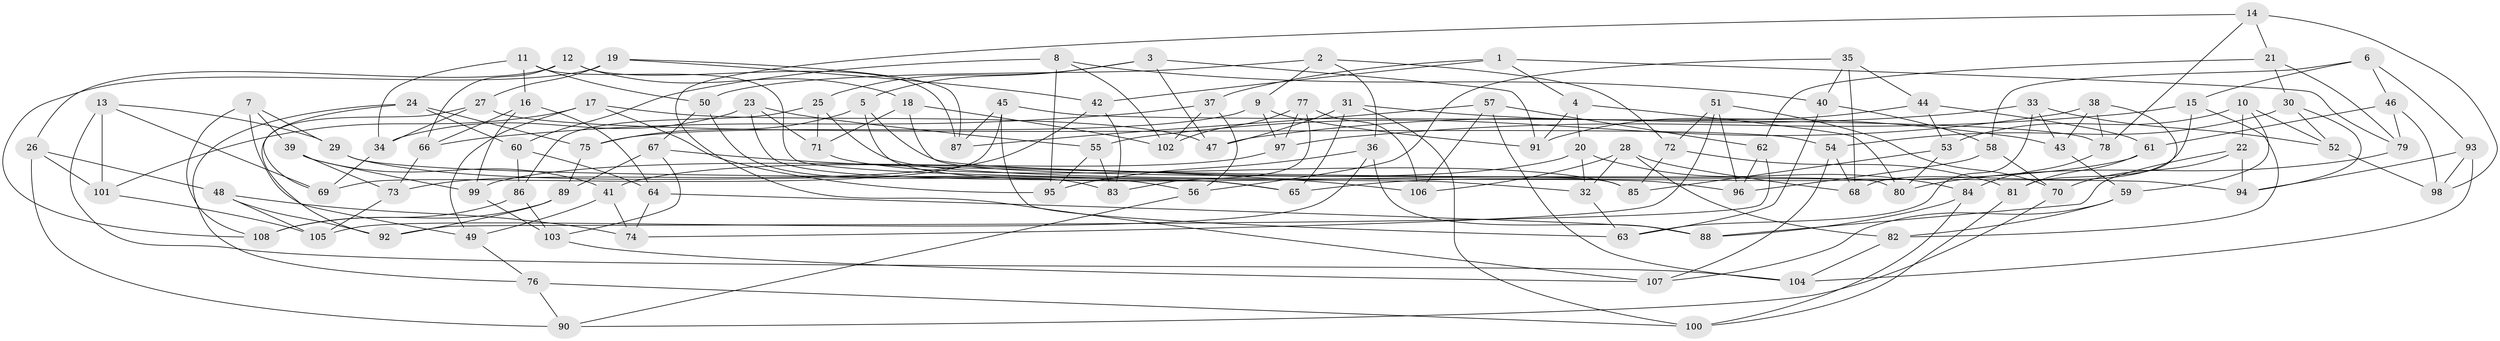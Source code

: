 // Generated by graph-tools (version 1.1) at 2025/11/02/27/25 16:11:47]
// undirected, 108 vertices, 216 edges
graph export_dot {
graph [start="1"]
  node [color=gray90,style=filled];
  1;
  2;
  3;
  4;
  5;
  6;
  7;
  8;
  9;
  10;
  11;
  12;
  13;
  14;
  15;
  16;
  17;
  18;
  19;
  20;
  21;
  22;
  23;
  24;
  25;
  26;
  27;
  28;
  29;
  30;
  31;
  32;
  33;
  34;
  35;
  36;
  37;
  38;
  39;
  40;
  41;
  42;
  43;
  44;
  45;
  46;
  47;
  48;
  49;
  50;
  51;
  52;
  53;
  54;
  55;
  56;
  57;
  58;
  59;
  60;
  61;
  62;
  63;
  64;
  65;
  66;
  67;
  68;
  69;
  70;
  71;
  72;
  73;
  74;
  75;
  76;
  77;
  78;
  79;
  80;
  81;
  82;
  83;
  84;
  85;
  86;
  87;
  88;
  89;
  90;
  91;
  92;
  93;
  94;
  95;
  96;
  97;
  98;
  99;
  100;
  101;
  102;
  103;
  104;
  105;
  106;
  107;
  108;
  1 -- 79;
  1 -- 4;
  1 -- 42;
  1 -- 37;
  2 -- 9;
  2 -- 50;
  2 -- 72;
  2 -- 36;
  3 -- 5;
  3 -- 91;
  3 -- 25;
  3 -- 47;
  4 -- 91;
  4 -- 20;
  4 -- 80;
  5 -- 94;
  5 -- 75;
  5 -- 85;
  6 -- 93;
  6 -- 15;
  6 -- 58;
  6 -- 46;
  7 -- 39;
  7 -- 29;
  7 -- 108;
  7 -- 49;
  8 -- 102;
  8 -- 60;
  8 -- 40;
  8 -- 95;
  9 -- 97;
  9 -- 91;
  9 -- 75;
  10 -- 22;
  10 -- 59;
  10 -- 53;
  10 -- 52;
  11 -- 32;
  11 -- 16;
  11 -- 34;
  11 -- 50;
  12 -- 87;
  12 -- 18;
  12 -- 66;
  12 -- 26;
  13 -- 29;
  13 -- 69;
  13 -- 104;
  13 -- 101;
  14 -- 21;
  14 -- 107;
  14 -- 78;
  14 -- 98;
  15 -- 97;
  15 -- 82;
  15 -- 68;
  16 -- 64;
  16 -- 99;
  16 -- 66;
  17 -- 101;
  17 -- 49;
  17 -- 47;
  17 -- 95;
  18 -- 71;
  18 -- 80;
  18 -- 102;
  19 -- 108;
  19 -- 27;
  19 -- 42;
  19 -- 87;
  20 -- 41;
  20 -- 84;
  20 -- 32;
  21 -- 79;
  21 -- 30;
  21 -- 62;
  22 -- 70;
  22 -- 94;
  22 -- 88;
  23 -- 65;
  23 -- 34;
  23 -- 55;
  23 -- 71;
  24 -- 76;
  24 -- 69;
  24 -- 75;
  24 -- 60;
  25 -- 86;
  25 -- 96;
  25 -- 71;
  26 -- 90;
  26 -- 48;
  26 -- 101;
  27 -- 34;
  27 -- 54;
  27 -- 92;
  28 -- 68;
  28 -- 106;
  28 -- 32;
  28 -- 82;
  29 -- 56;
  29 -- 65;
  30 -- 52;
  30 -- 94;
  30 -- 54;
  31 -- 43;
  31 -- 65;
  31 -- 47;
  31 -- 100;
  32 -- 63;
  33 -- 43;
  33 -- 52;
  33 -- 47;
  33 -- 63;
  34 -- 69;
  35 -- 44;
  35 -- 40;
  35 -- 68;
  35 -- 56;
  36 -- 95;
  36 -- 105;
  36 -- 88;
  37 -- 56;
  37 -- 102;
  37 -- 66;
  38 -- 55;
  38 -- 43;
  38 -- 78;
  38 -- 81;
  39 -- 41;
  39 -- 73;
  39 -- 99;
  40 -- 63;
  40 -- 58;
  41 -- 74;
  41 -- 49;
  42 -- 73;
  42 -- 83;
  43 -- 59;
  44 -- 61;
  44 -- 53;
  44 -- 91;
  45 -- 63;
  45 -- 78;
  45 -- 69;
  45 -- 87;
  46 -- 98;
  46 -- 61;
  46 -- 79;
  48 -- 105;
  48 -- 74;
  48 -- 92;
  49 -- 76;
  50 -- 83;
  50 -- 67;
  51 -- 70;
  51 -- 96;
  51 -- 72;
  51 -- 74;
  52 -- 98;
  53 -- 80;
  53 -- 85;
  54 -- 107;
  54 -- 68;
  55 -- 83;
  55 -- 95;
  56 -- 90;
  57 -- 62;
  57 -- 106;
  57 -- 87;
  57 -- 104;
  58 -- 70;
  58 -- 96;
  59 -- 107;
  59 -- 82;
  60 -- 86;
  60 -- 64;
  61 -- 65;
  61 -- 81;
  62 -- 96;
  62 -- 92;
  64 -- 74;
  64 -- 88;
  66 -- 73;
  67 -- 89;
  67 -- 103;
  67 -- 106;
  70 -- 90;
  71 -- 85;
  72 -- 81;
  72 -- 85;
  73 -- 105;
  75 -- 89;
  76 -- 90;
  76 -- 100;
  77 -- 106;
  77 -- 83;
  77 -- 97;
  77 -- 102;
  78 -- 84;
  79 -- 80;
  81 -- 100;
  82 -- 104;
  84 -- 100;
  84 -- 88;
  86 -- 108;
  86 -- 103;
  89 -- 108;
  89 -- 92;
  93 -- 98;
  93 -- 94;
  93 -- 104;
  97 -- 99;
  99 -- 103;
  101 -- 105;
  103 -- 107;
}
